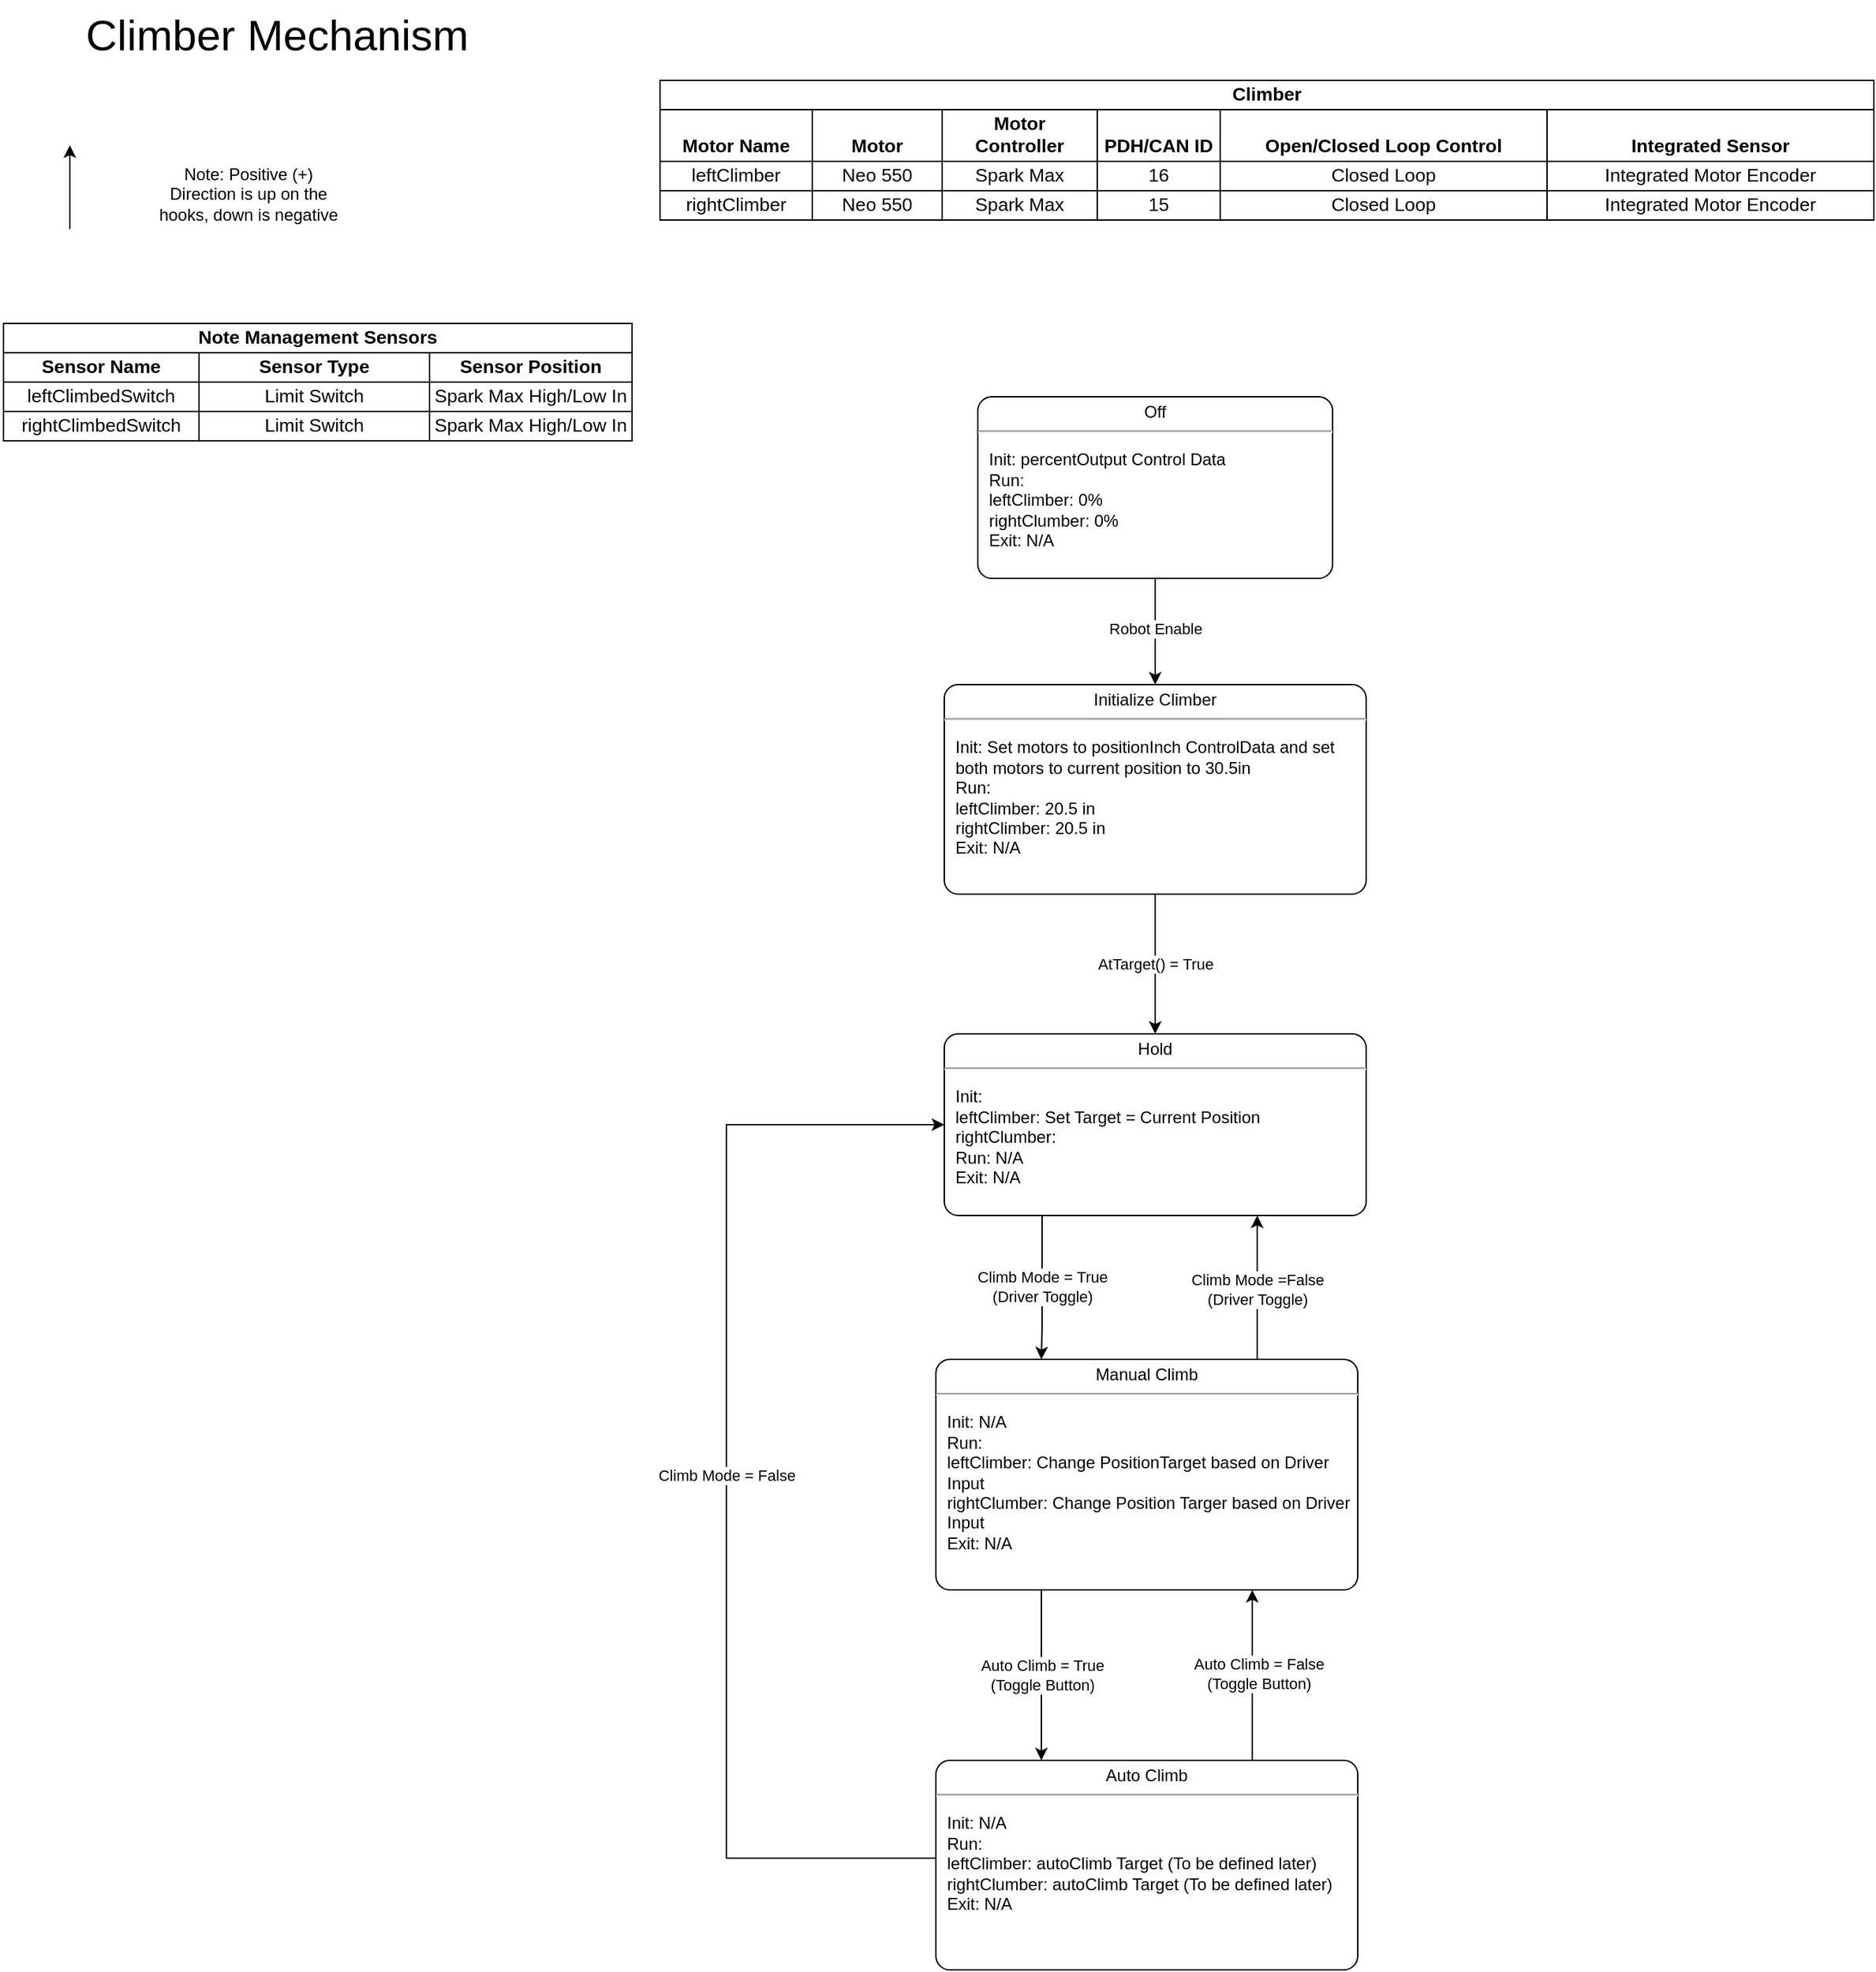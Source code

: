 <mxfile version="22.1.18" type="device">
  <diagram name="Page-1" id="7JSrTSUAfBA1Y6AAACkT">
    <mxGraphModel dx="-622" dy="3173" grid="1" gridSize="10" guides="1" tooltips="1" connect="1" arrows="1" fold="1" page="1" pageScale="1" pageWidth="827" pageHeight="1169" math="0" shadow="0">
      <root>
        <mxCell id="0" />
        <mxCell id="1" parent="0" />
        <mxCell id="FIMyjUegxXdDTG1FlUWc-3" value="Climber Mechanism" style="text;html=1;align=center;verticalAlign=middle;resizable=0;points=[];autosize=1;strokeColor=none;fillColor=none;fontSize=31;" parent="1" vertex="1">
          <mxGeometry x="1898" y="-1830" width="300" height="50" as="geometry" />
        </mxCell>
        <mxCell id="FIMyjUegxXdDTG1FlUWc-6" value="&lt;p style=&quot;margin:0px;margin-top:4px;text-align:center;&quot;&gt;Off&lt;/p&gt;&lt;hr&gt;&lt;p&gt;&lt;/p&gt;&lt;p style=&quot;margin:0px;margin-left:8px;text-align:left;&quot;&gt;Init: percentOutput Control Data&lt;br&gt;Run:&amp;nbsp;&lt;/p&gt;&lt;p style=&quot;margin:0px;margin-left:8px;text-align:left;&quot;&gt;leftClimber: 0%&lt;/p&gt;&lt;p style=&quot;margin:0px;margin-left:8px;text-align:left;&quot;&gt;rightClumber: 0%&lt;/p&gt;&lt;p style=&quot;margin:0px;margin-left:8px;text-align:left;&quot;&gt;Exit: N/A&lt;/p&gt;" style="shape=mxgraph.sysml.simpleState;html=1;overflow=fill;whiteSpace=wrap;align=center;" parent="1" vertex="1">
          <mxGeometry x="2550" y="-1546" width="254" height="130" as="geometry" />
        </mxCell>
        <mxCell id="FIMyjUegxXdDTG1FlUWc-13" value="" style="endArrow=classic;html=1;rounded=0;" parent="1" edge="1">
          <mxGeometry width="50" height="50" relative="1" as="geometry">
            <mxPoint x="1900" y="-1666" as="sourcePoint" />
            <mxPoint x="1900" y="-1726" as="targetPoint" />
          </mxGeometry>
        </mxCell>
        <mxCell id="FIMyjUegxXdDTG1FlUWc-14" value="Note: Positive (+) Direction is up on the hooks, down is negative" style="text;html=1;strokeColor=none;fillColor=none;align=center;verticalAlign=middle;whiteSpace=wrap;rounded=0;" parent="1" vertex="1">
          <mxGeometry x="1960" y="-1726" width="136" height="70" as="geometry" />
        </mxCell>
        <mxCell id="FIMyjUegxXdDTG1FlUWc-15" style="edgeStyle=orthogonalEdgeStyle;rounded=0;orthogonalLoop=1;jettySize=auto;html=1;exitX=0.25;exitY=1;exitDx=0;exitDy=0;exitPerimeter=0;entryX=0.25;entryY=0;entryDx=0;entryDy=0;entryPerimeter=0;" parent="1" source="5ZywD062RMziToVZuSmr-12" target="kXTlawG7LhXUNZuANvDf-3" edge="1">
          <mxGeometry relative="1" as="geometry">
            <mxPoint x="2605.25" y="-900" as="sourcePoint" />
            <Array as="points">
              <mxPoint x="2596" y="-960" />
              <mxPoint x="2596" y="-880" />
            </Array>
            <mxPoint x="2595" y="-850" as="targetPoint" />
          </mxGeometry>
        </mxCell>
        <mxCell id="FIMyjUegxXdDTG1FlUWc-16" value="Climb Mode = True&lt;br&gt;(Driver Toggle)" style="edgeLabel;html=1;align=center;verticalAlign=middle;resizable=0;points=[];" parent="FIMyjUegxXdDTG1FlUWc-15" vertex="1" connectable="0">
          <mxGeometry x="-0.106" y="3" relative="1" as="geometry">
            <mxPoint x="-3" y="8" as="offset" />
          </mxGeometry>
        </mxCell>
        <mxCell id="kXTlawG7LhXUNZuANvDf-1" value="&lt;table xmlns=&quot;http://www.w3.org/1999/xhtml&quot; cellspacing=&quot;0&quot; cellpadding=&quot;0&quot; dir=&quot;ltr&quot; border=&quot;1&quot; style=&quot;table-layout:fixed;font-size:10pt;font-family:Arial;width:0px;border-collapse:collapse;border:none&quot; data-sheets-root=&quot;1&quot;&gt;&lt;colgroup&gt;&lt;col width=&quot;140&quot;&gt;&lt;col width=&quot;165&quot;&gt;&lt;col width=&quot;145&quot;&gt;&lt;/colgroup&gt;&lt;tbody&gt;&lt;tr style=&quot;height:21px;&quot;&gt;&lt;td style=&quot;border-top:1px solid #000000;border-right:1px solid #000000;border-bottom:1px solid #000000;border-left:1px solid #000000;overflow:hidden;padding:2px 3px 2px 3px;vertical-align:bottom;font-weight:bold;text-align:center;&quot; rowspan=&quot;1&quot; colspan=&quot;3&quot; data-sheets-value=&quot;{&amp;quot;1&amp;quot;:2,&amp;quot;2&amp;quot;:&amp;quot;Note Management Sensors&amp;quot;}&quot;&gt;Note Management Sensors&lt;/td&gt;&lt;/tr&gt;&lt;tr style=&quot;height:21px;&quot;&gt;&lt;td style=&quot;border-right:1px solid #000000;border-bottom:1px solid #000000;border-left:1px solid #000000;overflow:hidden;padding:2px 3px 2px 3px;vertical-align:bottom;font-weight:bold;text-align:center;&quot; data-sheets-value=&quot;{&amp;quot;1&amp;quot;:2,&amp;quot;2&amp;quot;:&amp;quot;Sensor Name&amp;quot;}&quot;&gt;Sensor Name&lt;/td&gt;&lt;td style=&quot;border-right:1px solid #000000;border-bottom:1px solid #000000;overflow:hidden;padding:2px 3px 2px 3px;vertical-align:bottom;font-weight:bold;text-align:center;&quot; data-sheets-value=&quot;{&amp;quot;1&amp;quot;:2,&amp;quot;2&amp;quot;:&amp;quot;Sensor Type&amp;quot;}&quot;&gt;Sensor Type&lt;/td&gt;&lt;td style=&quot;border-right:1px solid #000000;border-bottom:1px solid #000000;overflow:hidden;padding:2px 3px 2px 3px;vertical-align:bottom;font-weight:bold;text-align:center;&quot; data-sheets-value=&quot;{&amp;quot;1&amp;quot;:2,&amp;quot;2&amp;quot;:&amp;quot;Sensor Position&amp;quot;}&quot;&gt;Sensor Position&lt;/td&gt;&lt;/tr&gt;&lt;tr style=&quot;height:21px;&quot;&gt;&lt;td style=&quot;border-right:1px solid #000000;border-bottom:1px solid #000000;border-left:1px solid #000000;overflow:hidden;padding:2px 3px 2px 3px;vertical-align:middle;text-align:center;&quot; data-sheets-value=&quot;{&amp;quot;1&amp;quot;:2,&amp;quot;2&amp;quot;:&amp;quot;leftClimbedSwitch&amp;quot;}&quot;&gt;leftClimbedSwitch&lt;/td&gt;&lt;td style=&quot;border-right: 1px solid rgb(0, 0, 0); border-bottom: 1px solid rgb(0, 0, 0); overflow: hidden; padding: 2px 3px; vertical-align: middle; overflow-wrap: break-word; text-align: center;&quot; data-sheets-value=&quot;{&amp;quot;1&amp;quot;:2,&amp;quot;2&amp;quot;:&amp;quot;Limit Switch&amp;quot;}&quot;&gt;Limit Switch&lt;/td&gt;&lt;td style=&quot;border-right:1px solid #000000;border-bottom:1px solid #000000;overflow:hidden;padding:2px 3px 2px 3px;vertical-align:middle;text-align:center;&quot; data-sheets-value=&quot;{&amp;quot;1&amp;quot;:2,&amp;quot;2&amp;quot;:&amp;quot;Spark Max High/Low In&amp;quot;}&quot;&gt;Spark Max High/Low In&lt;/td&gt;&lt;/tr&gt;&lt;tr style=&quot;height:21px;&quot;&gt;&lt;td style=&quot;border-right:1px solid #000000;border-bottom:1px solid #000000;border-left:1px solid #000000;overflow:hidden;padding:2px 3px 2px 3px;vertical-align:middle;text-align:center;&quot; data-sheets-value=&quot;{&amp;quot;1&amp;quot;:2,&amp;quot;2&amp;quot;:&amp;quot;rightClimbedSwitch&amp;quot;}&quot;&gt;rightClimbedSwitch&lt;/td&gt;&lt;td style=&quot;border-right: 1px solid rgb(0, 0, 0); border-bottom: 1px solid rgb(0, 0, 0); overflow: hidden; padding: 2px 3px; vertical-align: middle; overflow-wrap: break-word; text-align: center;&quot; data-sheets-value=&quot;{&amp;quot;1&amp;quot;:2,&amp;quot;2&amp;quot;:&amp;quot;Limit Switch&amp;quot;}&quot;&gt;Limit Switch&lt;/td&gt;&lt;td style=&quot;border-right:1px solid #000000;border-bottom:1px solid #000000;overflow:hidden;padding:2px 3px 2px 3px;vertical-align:middle;text-align:center;&quot; data-sheets-value=&quot;{&amp;quot;1&amp;quot;:2,&amp;quot;2&amp;quot;:&amp;quot;Spark Max High/Low In&amp;quot;}&quot;&gt;Spark Max High/Low In&lt;/td&gt;&lt;/tr&gt;&lt;/tbody&gt;&lt;/table&gt;" style="text;whiteSpace=wrap;html=1;" parent="1" vertex="1">
          <mxGeometry x="1850" y="-1606" width="480" height="110" as="geometry" />
        </mxCell>
        <mxCell id="kXTlawG7LhXUNZuANvDf-2" value="Climb Mode =False&lt;br&gt;(Driver Toggle)" style="edgeStyle=orthogonalEdgeStyle;rounded=0;orthogonalLoop=1;jettySize=auto;html=1;entryX=0.75;entryY=1;entryDx=0;entryDy=0;entryPerimeter=0;exitX=0.75;exitY=0;exitDx=0;exitDy=0;exitPerimeter=0;" parent="1" source="kXTlawG7LhXUNZuANvDf-3" edge="1">
          <mxGeometry relative="1" as="geometry">
            <Array as="points">
              <mxPoint x="2750" y="-857" />
            </Array>
            <mxPoint x="2750" y="-820" as="sourcePoint" />
            <mxPoint x="2750.0" y="-960" as="targetPoint" />
          </mxGeometry>
        </mxCell>
        <mxCell id="kXTlawG7LhXUNZuANvDf-3" value="&lt;p style=&quot;margin:0px;margin-top:4px;text-align:center;&quot;&gt;Manual Climb&lt;/p&gt;&lt;hr&gt;&lt;p&gt;&lt;/p&gt;&lt;p style=&quot;margin:0px;margin-left:8px;text-align:left;&quot;&gt;Init: N/A&lt;br&gt;Run:&lt;/p&gt;&lt;p style=&quot;border-color: var(--border-color); margin: 0px 0px 0px 8px; text-align: left;&quot;&gt;leftClimber: Change PositionTarget based on Driver Input&lt;/p&gt;&lt;p style=&quot;border-color: var(--border-color); margin: 0px 0px 0px 8px; text-align: left;&quot;&gt;rightClumber: Change Position Targer based on Driver Input&lt;/p&gt;&lt;p style=&quot;margin:0px;margin-left:8px;text-align:left;&quot;&gt;Exit: N/A&lt;/p&gt;" style="shape=mxgraph.sysml.simpleState;html=1;overflow=fill;whiteSpace=wrap;align=center;" parent="1" vertex="1">
          <mxGeometry x="2520" y="-857" width="302" height="165" as="geometry" />
        </mxCell>
        <mxCell id="kXTlawG7LhXUNZuANvDf-10" value="&lt;p style=&quot;margin:0px;margin-top:4px;text-align:center;&quot;&gt;Auto Climb&lt;/p&gt;&lt;hr&gt;&lt;p&gt;&lt;/p&gt;&lt;p style=&quot;margin:0px;margin-left:8px;text-align:left;&quot;&gt;Init: N/A&lt;br&gt;Run:&lt;/p&gt;&lt;p style=&quot;margin:0px;margin-left:8px;text-align:left;&quot;&gt;&lt;span style=&quot;background-color: initial;&quot;&gt;leftClimber: autoClimb Target (To be defined later)&lt;/span&gt;&lt;br&gt;&lt;/p&gt;&lt;p style=&quot;border-color: var(--border-color); margin: 0px 0px 0px 8px; text-align: left;&quot;&gt;rightClumber: autoClimb Target (To be defined later)&lt;/p&gt;&lt;p style=&quot;margin:0px;margin-left:8px;text-align:left;&quot;&gt;Exit: N/A&lt;/p&gt;" style="shape=mxgraph.sysml.simpleState;html=1;overflow=fill;whiteSpace=wrap;align=center;" parent="1" vertex="1">
          <mxGeometry x="2520" y="-570" width="302" height="150" as="geometry" />
        </mxCell>
        <mxCell id="kXTlawG7LhXUNZuANvDf-11" value="Auto Climb = True&lt;br&gt;(Toggle Button)" style="edgeStyle=orthogonalEdgeStyle;rounded=0;orthogonalLoop=1;jettySize=auto;html=1;exitX=0.25;exitY=1;exitDx=0;exitDy=0;exitPerimeter=0;entryX=0.25;entryY=0;entryDx=0;entryDy=0;entryPerimeter=0;" parent="1" source="kXTlawG7LhXUNZuANvDf-3" target="kXTlawG7LhXUNZuANvDf-10" edge="1">
          <mxGeometry relative="1" as="geometry" />
        </mxCell>
        <mxCell id="kXTlawG7LhXUNZuANvDf-12" style="edgeStyle=orthogonalEdgeStyle;rounded=0;orthogonalLoop=1;jettySize=auto;html=1;exitX=0.75;exitY=0;exitDx=0;exitDy=0;exitPerimeter=0;entryX=0.75;entryY=1;entryDx=0;entryDy=0;entryPerimeter=0;" parent="1" source="kXTlawG7LhXUNZuANvDf-10" target="kXTlawG7LhXUNZuANvDf-3" edge="1">
          <mxGeometry relative="1" as="geometry" />
        </mxCell>
        <mxCell id="kXTlawG7LhXUNZuANvDf-13" value="Auto Climb = False&lt;br style=&quot;border-color: var(--border-color);&quot;&gt;(Toggle Button)" style="edgeLabel;html=1;align=center;verticalAlign=middle;resizable=0;points=[];" parent="kXTlawG7LhXUNZuANvDf-12" vertex="1" connectable="0">
          <mxGeometry x="0.019" y="-4" relative="1" as="geometry">
            <mxPoint as="offset" />
          </mxGeometry>
        </mxCell>
        <mxCell id="kXTlawG7LhXUNZuANvDf-14" style="edgeStyle=orthogonalEdgeStyle;rounded=0;orthogonalLoop=1;jettySize=auto;html=1;entryX=0;entryY=0.5;entryDx=0;entryDy=0;entryPerimeter=0;exitX=0;exitY=0.5;exitDx=0;exitDy=0;exitPerimeter=0;" parent="1" source="kXTlawG7LhXUNZuANvDf-10" target="5ZywD062RMziToVZuSmr-12" edge="1">
          <mxGeometry relative="1" as="geometry">
            <Array as="points">
              <mxPoint x="2520" y="-500" />
              <mxPoint x="2370" y="-500" />
              <mxPoint x="2370" y="-1025" />
            </Array>
            <mxPoint x="2270" y="-990" as="targetPoint" />
          </mxGeometry>
        </mxCell>
        <mxCell id="kXTlawG7LhXUNZuANvDf-15" value="Climb Mode = False" style="edgeLabel;html=1;align=center;verticalAlign=middle;resizable=0;points=[];" parent="kXTlawG7LhXUNZuANvDf-14" vertex="1" connectable="0">
          <mxGeometry x="0.094" y="-2" relative="1" as="geometry">
            <mxPoint x="-2" y="28" as="offset" />
          </mxGeometry>
        </mxCell>
        <mxCell id="vS8814XlRWCnohgJ-jGh-1" value="&lt;table xmlns=&quot;http://www.w3.org/1999/xhtml&quot; cellspacing=&quot;0&quot; cellpadding=&quot;0&quot; dir=&quot;ltr&quot; border=&quot;1&quot; style=&quot;table-layout:fixed;font-size:10pt;font-family:Arial;width:0px;border-collapse:collapse;border:none&quot; data-sheets-root=&quot;1&quot;&gt;&lt;colgroup&gt;&lt;col width=&quot;109&quot;&gt;&lt;col width=&quot;93&quot;&gt;&lt;col width=&quot;111&quot;&gt;&lt;col width=&quot;88&quot;&gt;&lt;col width=&quot;234&quot;&gt;&lt;col width=&quot;234&quot;&gt;&lt;/colgroup&gt;&lt;tbody&gt;&lt;tr style=&quot;height:21px;&quot;&gt;&lt;td style=&quot;border-top:1px solid #000000;border-right:1px solid #000000;border-bottom:1px solid #000000;border-left:1px solid #000000;overflow:hidden;padding:2px 3px 2px 3px;vertical-align:bottom;font-weight:bold;text-align:center;&quot; rowspan=&quot;1&quot; colspan=&quot;6&quot; data-sheets-value=&quot;{&amp;quot;1&amp;quot;:2,&amp;quot;2&amp;quot;:&amp;quot;Climber&amp;quot;}&quot;&gt;Climber&lt;/td&gt;&lt;/tr&gt;&lt;tr style=&quot;height:21px;&quot;&gt;&lt;td style=&quot;border-right:1px solid #000000;border-bottom:1px solid #000000;border-left:1px solid #000000;overflow:hidden;padding:2px 3px 2px 3px;vertical-align:bottom;font-weight:bold;text-align:center;&quot; data-sheets-value=&quot;{&amp;quot;1&amp;quot;:2,&amp;quot;2&amp;quot;:&amp;quot;Motor Name&amp;quot;}&quot;&gt;Motor Name&lt;/td&gt;&lt;td style=&quot;border-right:1px solid #000000;border-bottom:1px solid #000000;overflow:hidden;padding:2px 3px 2px 3px;vertical-align:bottom;font-weight:bold;text-align:center;&quot; data-sheets-value=&quot;{&amp;quot;1&amp;quot;:2,&amp;quot;2&amp;quot;:&amp;quot;Motor&amp;quot;}&quot;&gt;Motor&lt;/td&gt;&lt;td style=&quot;border-right:1px solid #000000;border-bottom:1px solid #000000;overflow:hidden;padding:2px 3px 2px 3px;vertical-align:bottom;font-weight:bold;text-align:center;&quot; data-sheets-value=&quot;{&amp;quot;1&amp;quot;:2,&amp;quot;2&amp;quot;:&amp;quot;Motor Controller&amp;quot;}&quot;&gt;Motor Controller&lt;/td&gt;&lt;td style=&quot;border-right:1px solid #000000;border-bottom:1px solid #000000;overflow:hidden;padding:2px 3px 2px 3px;vertical-align:bottom;font-weight:bold;text-align:center;&quot; data-sheets-value=&quot;{&amp;quot;1&amp;quot;:2,&amp;quot;2&amp;quot;:&amp;quot;PDH/CAN ID&amp;quot;}&quot;&gt;PDH/CAN ID&lt;/td&gt;&lt;td style=&quot;border-right:1px solid #000000;border-bottom:1px solid #000000;overflow:hidden;padding:2px 3px 2px 3px;vertical-align:bottom;font-weight:bold;text-align:center;&quot; data-sheets-value=&quot;{&amp;quot;1&amp;quot;:2,&amp;quot;2&amp;quot;:&amp;quot;Open/Closed Loop Control&amp;quot;}&quot;&gt;Open/Closed Loop Control&lt;/td&gt;&lt;td style=&quot;border-right:1px solid #000000;border-bottom:1px solid #000000;overflow:hidden;padding:2px 3px 2px 3px;vertical-align:bottom;font-weight:bold;text-align:center;&quot; data-sheets-value=&quot;{&amp;quot;1&amp;quot;:2,&amp;quot;2&amp;quot;:&amp;quot;Integrated Sensor&amp;quot;}&quot;&gt;Integrated Sensor&lt;/td&gt;&lt;/tr&gt;&lt;tr style=&quot;height:21px;&quot;&gt;&lt;td style=&quot;border-right:1px solid #000000;border-bottom:1px solid #000000;border-left:1px solid #000000;overflow:hidden;padding:2px 3px 2px 3px;vertical-align:middle;text-align:center;&quot; data-sheets-value=&quot;{&amp;quot;1&amp;quot;:2,&amp;quot;2&amp;quot;:&amp;quot;leftClimber&amp;quot;}&quot;&gt;leftClimber&lt;/td&gt;&lt;td style=&quot;border-right:1px solid #000000;border-bottom:1px solid #000000;overflow:hidden;padding:2px 3px 2px 3px;vertical-align:middle;text-align:center;&quot; data-sheets-value=&quot;{&amp;quot;1&amp;quot;:2,&amp;quot;2&amp;quot;:&amp;quot;Neo 550&amp;quot;}&quot;&gt;Neo 550&lt;/td&gt;&lt;td style=&quot;border-right:1px solid #000000;border-bottom:1px solid #000000;overflow:hidden;padding:2px 3px 2px 3px;vertical-align:middle;text-align:center;&quot; data-sheets-value=&quot;{&amp;quot;1&amp;quot;:2,&amp;quot;2&amp;quot;:&amp;quot;Spark Max&amp;quot;}&quot;&gt;Spark Max&lt;/td&gt;&lt;td style=&quot;border-right:1px solid #000000;border-bottom:1px solid #000000;overflow:hidden;padding:2px 3px 2px 3px;vertical-align:middle;text-align:center;&quot; data-sheets-value=&quot;{&amp;quot;1&amp;quot;:3,&amp;quot;3&amp;quot;:16}&quot;&gt;16&lt;/td&gt;&lt;td style=&quot;border-right:1px solid #000000;border-bottom:1px solid #000000;overflow:hidden;padding:2px 3px 2px 3px;vertical-align:middle;text-align:center;&quot; data-sheets-value=&quot;{&amp;quot;1&amp;quot;:2,&amp;quot;2&amp;quot;:&amp;quot;Closed Loop&amp;quot;}&quot;&gt;Closed Loop&lt;/td&gt;&lt;td style=&quot;border-right: 1px solid rgb(0, 0, 0); border-bottom: 1px solid rgb(0, 0, 0); overflow: hidden; padding: 2px 3px; vertical-align: middle; overflow-wrap: break-word; text-align: center;&quot; data-sheets-value=&quot;{&amp;quot;1&amp;quot;:2,&amp;quot;2&amp;quot;:&amp;quot;Integrated Motor Encoder&amp;quot;}&quot;&gt;Integrated Motor Encoder&lt;/td&gt;&lt;/tr&gt;&lt;tr style=&quot;height:21px;&quot;&gt;&lt;td style=&quot;border-right:1px solid #000000;border-bottom:1px solid #000000;border-left:1px solid #000000;overflow:hidden;padding:2px 3px 2px 3px;vertical-align:middle;text-align:center;&quot; data-sheets-value=&quot;{&amp;quot;1&amp;quot;:2,&amp;quot;2&amp;quot;:&amp;quot;rightClimber&amp;quot;}&quot;&gt;rightClimber&lt;/td&gt;&lt;td style=&quot;border-right:1px solid #000000;border-bottom:1px solid #000000;overflow:hidden;padding:2px 3px 2px 3px;vertical-align:middle;text-align:center;&quot; data-sheets-value=&quot;{&amp;quot;1&amp;quot;:2,&amp;quot;2&amp;quot;:&amp;quot;Neo 550&amp;quot;}&quot;&gt;Neo 550&lt;/td&gt;&lt;td style=&quot;border-right:1px solid #000000;border-bottom:1px solid #000000;overflow:hidden;padding:2px 3px 2px 3px;vertical-align:middle;text-align:center;&quot; data-sheets-value=&quot;{&amp;quot;1&amp;quot;:2,&amp;quot;2&amp;quot;:&amp;quot;Spark Max&amp;quot;}&quot;&gt;Spark Max&lt;/td&gt;&lt;td style=&quot;border-right:1px solid #000000;border-bottom:1px solid #000000;overflow:hidden;padding:2px 3px 2px 3px;vertical-align:middle;text-align:center;&quot; data-sheets-value=&quot;{&amp;quot;1&amp;quot;:3,&amp;quot;3&amp;quot;:15}&quot;&gt;15&lt;/td&gt;&lt;td style=&quot;border-right:1px solid #000000;border-bottom:1px solid #000000;overflow:hidden;padding:2px 3px 2px 3px;vertical-align:middle;text-align:center;&quot; data-sheets-value=&quot;{&amp;quot;1&amp;quot;:2,&amp;quot;2&amp;quot;:&amp;quot;Closed Loop&amp;quot;}&quot;&gt;Closed Loop&lt;/td&gt;&lt;td style=&quot;border-right: 1px solid rgb(0, 0, 0); border-bottom: 1px solid rgb(0, 0, 0); overflow: hidden; padding: 2px 3px; vertical-align: middle; overflow-wrap: break-word; text-align: center;&quot; data-sheets-value=&quot;{&amp;quot;1&amp;quot;:2,&amp;quot;2&amp;quot;:&amp;quot;Integrated Motor Encoder&amp;quot;}&quot;&gt;Integrated Motor Encoder&lt;/td&gt;&lt;/tr&gt;&lt;/tbody&gt;&lt;/table&gt;" style="text;whiteSpace=wrap;html=1;" parent="1" vertex="1">
          <mxGeometry x="2320" y="-1780" width="560" height="120" as="geometry" />
        </mxCell>
        <mxCell id="5ZywD062RMziToVZuSmr-14" value="AtTarget() = True" style="edgeStyle=orthogonalEdgeStyle;rounded=0;orthogonalLoop=1;jettySize=auto;html=1;" parent="1" source="5ZywD062RMziToVZuSmr-9" target="5ZywD062RMziToVZuSmr-12" edge="1">
          <mxGeometry relative="1" as="geometry" />
        </mxCell>
        <mxCell id="5ZywD062RMziToVZuSmr-9" value="&lt;p style=&quot;margin:0px;margin-top:4px;text-align:center;&quot;&gt;Initialize Climber&lt;/p&gt;&lt;hr&gt;&lt;p&gt;&lt;/p&gt;&lt;p style=&quot;margin:0px;margin-left:8px;text-align:left;&quot;&gt;Init: Set motors to positionInch ControlData and set both motors to current position to 30.5in&amp;nbsp;&lt;br&gt;Run:&lt;/p&gt;&lt;p style=&quot;border-color: var(--border-color); margin: 0px 0px 0px 8px; text-align: left;&quot;&gt;leftClimber: 20.5 in&lt;/p&gt;&lt;p style=&quot;border-color: var(--border-color); margin: 0px 0px 0px 8px; text-align: left;&quot;&gt;rightClimber: 20.5 in&lt;/p&gt;&lt;p style=&quot;margin:0px;margin-left:8px;text-align:left;&quot;&gt;Exit: N/A&lt;/p&gt;" style="shape=mxgraph.sysml.simpleState;html=1;overflow=fill;whiteSpace=wrap;align=center;" parent="1" vertex="1">
          <mxGeometry x="2526" y="-1340" width="302" height="150" as="geometry" />
        </mxCell>
        <mxCell id="5ZywD062RMziToVZuSmr-10" style="edgeStyle=orthogonalEdgeStyle;rounded=0;orthogonalLoop=1;jettySize=auto;html=1;entryX=0.5;entryY=0;entryDx=0;entryDy=0;entryPerimeter=0;" parent="1" source="FIMyjUegxXdDTG1FlUWc-6" target="5ZywD062RMziToVZuSmr-9" edge="1">
          <mxGeometry relative="1" as="geometry" />
        </mxCell>
        <mxCell id="5ZywD062RMziToVZuSmr-11" value="Robot Enable" style="edgeLabel;html=1;align=center;verticalAlign=middle;resizable=0;points=[];" parent="5ZywD062RMziToVZuSmr-10" vertex="1" connectable="0">
          <mxGeometry x="-0.053" relative="1" as="geometry">
            <mxPoint as="offset" />
          </mxGeometry>
        </mxCell>
        <mxCell id="5ZywD062RMziToVZuSmr-12" value="&lt;p style=&quot;margin:0px;margin-top:4px;text-align:center;&quot;&gt;Hold&lt;/p&gt;&lt;hr&gt;&lt;p&gt;&lt;/p&gt;&lt;p style=&quot;margin:0px;margin-left:8px;text-align:left;&quot;&gt;Init:&amp;nbsp;&lt;/p&gt;&lt;p style=&quot;margin:0px;margin-left:8px;text-align:left;&quot;&gt;leftClimber: Set Target = Current Position&lt;/p&gt;&lt;p style=&quot;border-color: var(--border-color); margin: 0px 0px 0px 8px; text-align: left;&quot;&gt;rightClumber:&amp;nbsp;&lt;/p&gt;&lt;p style=&quot;margin:0px;margin-left:8px;text-align:left;&quot;&gt;Run: N/A&amp;nbsp;&lt;/p&gt;&lt;p style=&quot;margin:0px;margin-left:8px;text-align:left;&quot;&gt;&lt;span style=&quot;background-color: initial;&quot;&gt;Exit: N/A&lt;/span&gt;&lt;br&gt;&lt;/p&gt;" style="shape=mxgraph.sysml.simpleState;html=1;overflow=fill;whiteSpace=wrap;align=center;" parent="1" vertex="1">
          <mxGeometry x="2526" y="-1090" width="302" height="130" as="geometry" />
        </mxCell>
      </root>
    </mxGraphModel>
  </diagram>
</mxfile>
